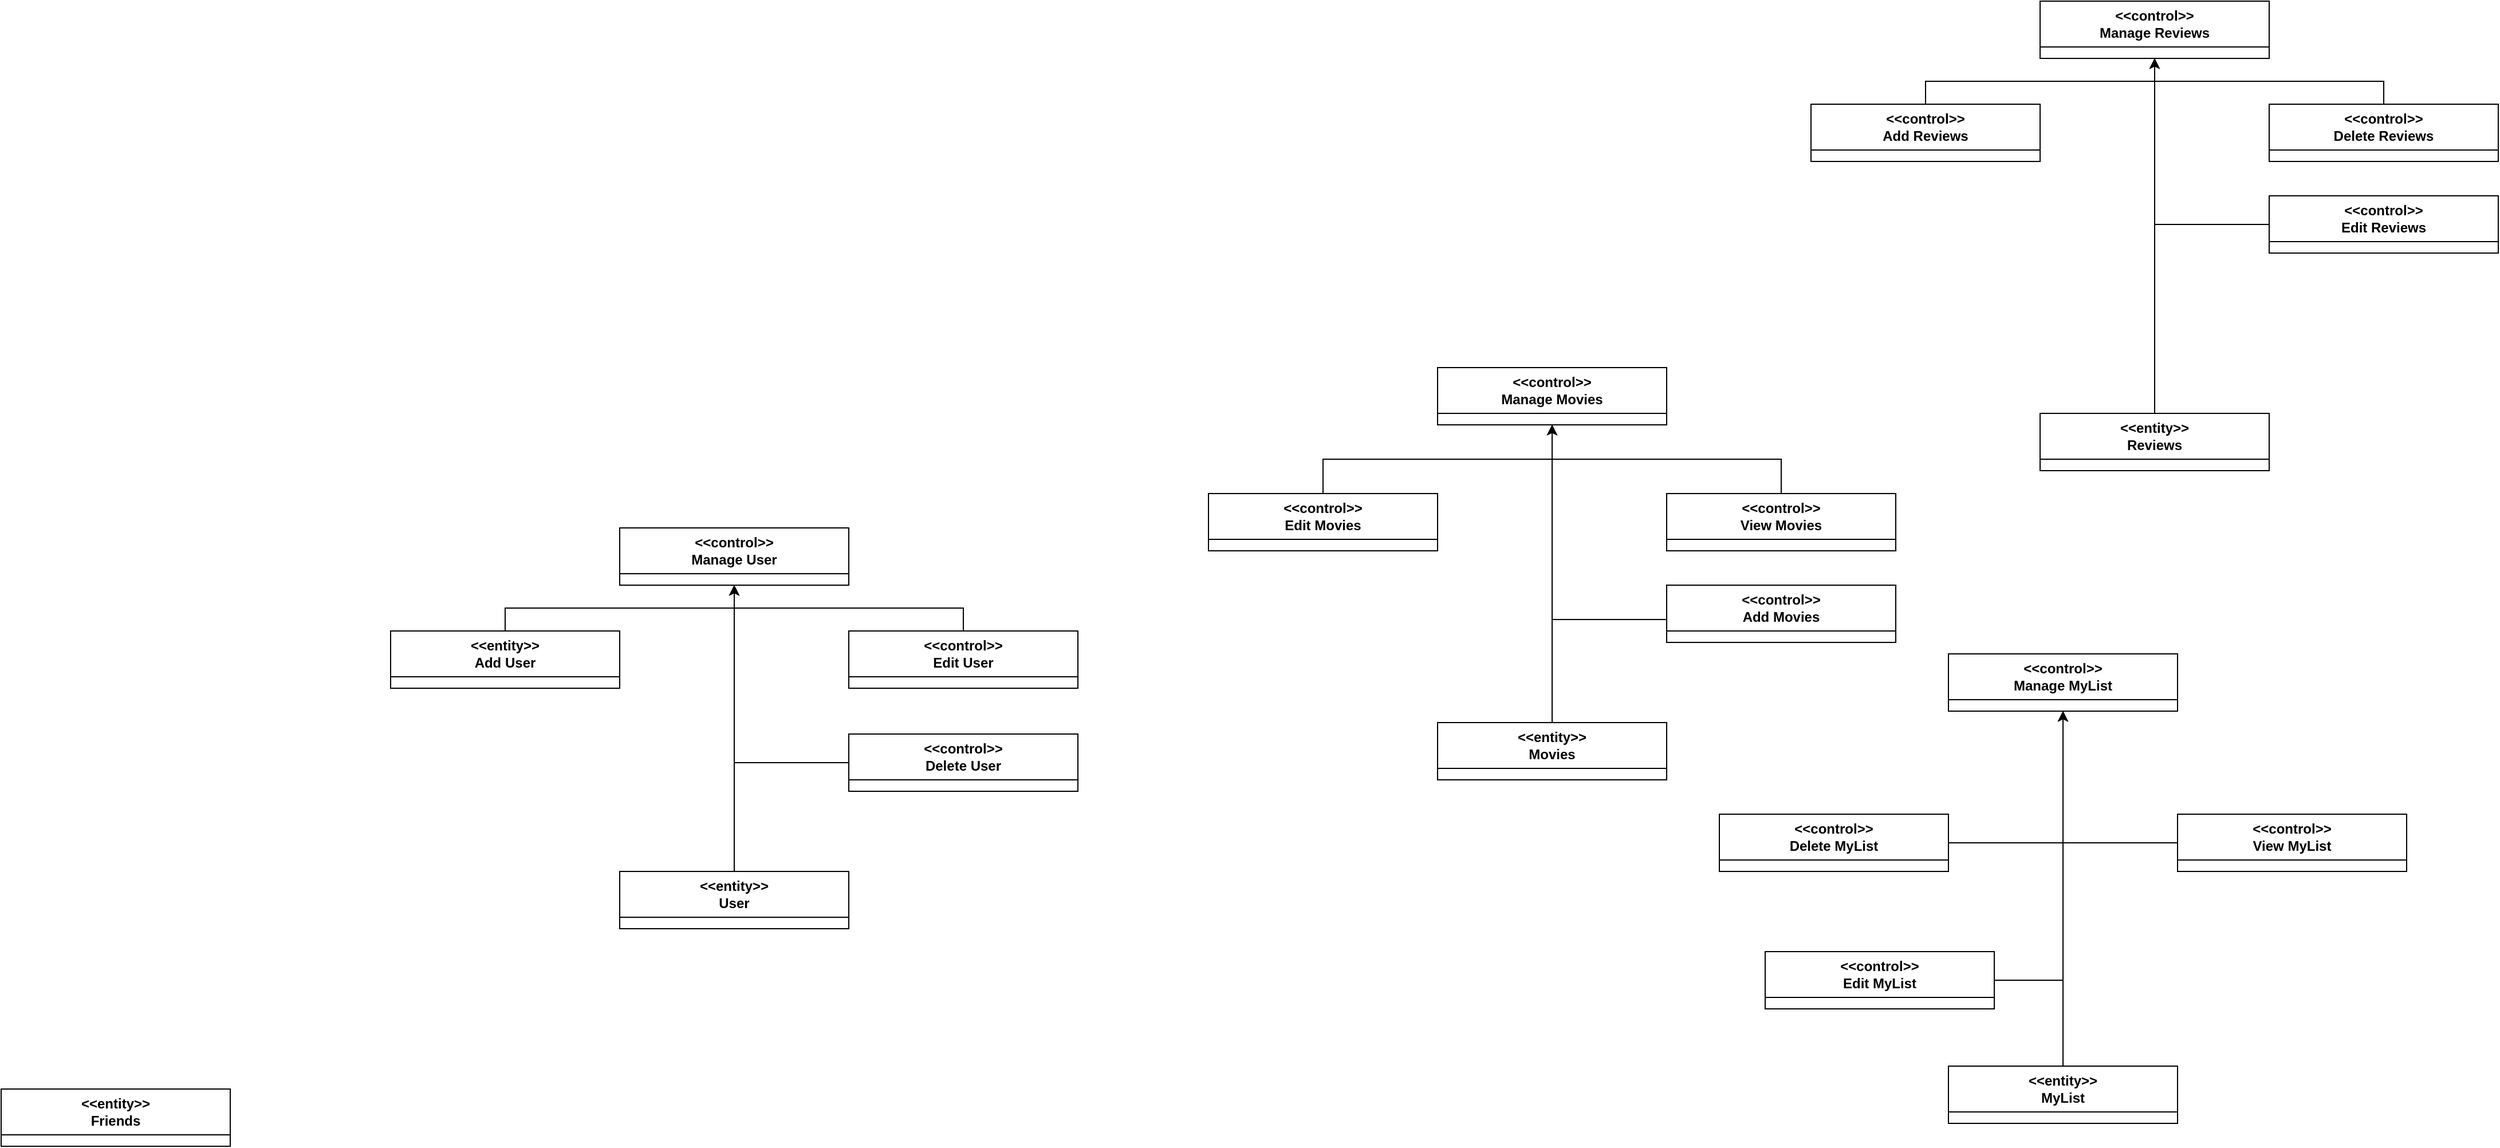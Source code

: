 <mxfile version="22.1.8" type="github">
  <diagram name="Page-1" id="U44AKlqPYRK6XK5reMsL">
    <mxGraphModel dx="554" dy="1300" grid="1" gridSize="10" guides="1" tooltips="1" connect="1" arrows="1" fold="1" page="1" pageScale="1" pageWidth="1169" pageHeight="827" math="0" shadow="0">
      <root>
        <mxCell id="0" />
        <mxCell id="1" parent="0" />
        <mxCell id="hbKF5pfbyNxAoD32uOXb-5" value="&amp;lt;&amp;lt;entity&amp;gt;&amp;gt;&lt;br&gt;Friends" style="swimlane;whiteSpace=wrap;html=1;startSize=40;" vertex="1" parent="1">
          <mxGeometry x="100" y="490" width="200" height="50" as="geometry" />
        </mxCell>
        <mxCell id="hbKF5pfbyNxAoD32uOXb-17" value="" style="group" vertex="1" connectable="0" parent="1">
          <mxGeometry x="1600" y="110" width="600" height="410" as="geometry" />
        </mxCell>
        <mxCell id="hbKF5pfbyNxAoD32uOXb-4" value="&amp;lt;&amp;lt;entity&amp;gt;&amp;gt;&lt;br&gt;MyList" style="swimlane;whiteSpace=wrap;html=1;startSize=40;" vertex="1" parent="hbKF5pfbyNxAoD32uOXb-17">
          <mxGeometry x="200" y="360" width="200" height="50" as="geometry" />
        </mxCell>
        <mxCell id="hbKF5pfbyNxAoD32uOXb-6" value="&amp;lt;&amp;lt;control&amp;gt;&amp;gt;&lt;br&gt;View MyList" style="swimlane;whiteSpace=wrap;html=1;startSize=40;" vertex="1" parent="hbKF5pfbyNxAoD32uOXb-17">
          <mxGeometry x="400" y="140" width="200" height="50" as="geometry" />
        </mxCell>
        <mxCell id="hbKF5pfbyNxAoD32uOXb-7" value="&amp;lt;&amp;lt;control&amp;gt;&amp;gt;&lt;br&gt;Manage MyList" style="swimlane;whiteSpace=wrap;html=1;startSize=40;" vertex="1" parent="hbKF5pfbyNxAoD32uOXb-17">
          <mxGeometry x="200" width="200" height="50" as="geometry" />
        </mxCell>
        <mxCell id="hbKF5pfbyNxAoD32uOXb-16" style="edgeStyle=orthogonalEdgeStyle;rounded=0;orthogonalLoop=1;jettySize=auto;html=1;entryX=0.5;entryY=1;entryDx=0;entryDy=0;" edge="1" parent="hbKF5pfbyNxAoD32uOXb-17" source="hbKF5pfbyNxAoD32uOXb-4" target="hbKF5pfbyNxAoD32uOXb-7">
          <mxGeometry relative="1" as="geometry" />
        </mxCell>
        <mxCell id="hbKF5pfbyNxAoD32uOXb-11" style="edgeStyle=orthogonalEdgeStyle;rounded=0;orthogonalLoop=1;jettySize=auto;html=1;entryX=0.5;entryY=1;entryDx=0;entryDy=0;" edge="1" parent="hbKF5pfbyNxAoD32uOXb-17" source="hbKF5pfbyNxAoD32uOXb-6" target="hbKF5pfbyNxAoD32uOXb-7">
          <mxGeometry relative="1" as="geometry">
            <Array as="points">
              <mxPoint x="300" y="165" />
            </Array>
          </mxGeometry>
        </mxCell>
        <mxCell id="hbKF5pfbyNxAoD32uOXb-14" style="edgeStyle=orthogonalEdgeStyle;rounded=0;orthogonalLoop=1;jettySize=auto;html=1;entryX=0.5;entryY=1;entryDx=0;entryDy=0;" edge="1" parent="hbKF5pfbyNxAoD32uOXb-17" source="hbKF5pfbyNxAoD32uOXb-9" target="hbKF5pfbyNxAoD32uOXb-7">
          <mxGeometry relative="1" as="geometry">
            <Array as="points">
              <mxPoint x="300" y="285" />
            </Array>
          </mxGeometry>
        </mxCell>
        <mxCell id="hbKF5pfbyNxAoD32uOXb-9" value="&amp;lt;&amp;lt;control&amp;gt;&amp;gt;&lt;br&gt;Edit MyList" style="swimlane;whiteSpace=wrap;html=1;startSize=40;" vertex="1" parent="hbKF5pfbyNxAoD32uOXb-17">
          <mxGeometry x="40" y="260" width="200" height="50" as="geometry" />
        </mxCell>
        <mxCell id="hbKF5pfbyNxAoD32uOXb-12" style="edgeStyle=orthogonalEdgeStyle;rounded=0;orthogonalLoop=1;jettySize=auto;html=1;entryX=0.5;entryY=1;entryDx=0;entryDy=0;" edge="1" parent="hbKF5pfbyNxAoD32uOXb-17" source="hbKF5pfbyNxAoD32uOXb-10" target="hbKF5pfbyNxAoD32uOXb-7">
          <mxGeometry relative="1" as="geometry">
            <Array as="points">
              <mxPoint x="300" y="165" />
            </Array>
          </mxGeometry>
        </mxCell>
        <mxCell id="hbKF5pfbyNxAoD32uOXb-10" value="&amp;lt;&amp;lt;control&amp;gt;&amp;gt;&lt;br&gt;Delete MyList" style="swimlane;whiteSpace=wrap;html=1;startSize=40;" vertex="1" parent="hbKF5pfbyNxAoD32uOXb-17">
          <mxGeometry y="140" width="200" height="50" as="geometry" />
        </mxCell>
        <mxCell id="hbKF5pfbyNxAoD32uOXb-36" value="" style="group" vertex="1" connectable="0" parent="1">
          <mxGeometry x="1154" y="-140" width="600" height="360" as="geometry" />
        </mxCell>
        <mxCell id="hbKF5pfbyNxAoD32uOXb-1" value="&amp;lt;&amp;lt;entity&amp;gt;&amp;gt;&lt;br&gt;Movies" style="swimlane;whiteSpace=wrap;html=1;startSize=40;" vertex="1" parent="hbKF5pfbyNxAoD32uOXb-36">
          <mxGeometry x="200" y="310" width="200" height="50" as="geometry" />
        </mxCell>
        <mxCell id="hbKF5pfbyNxAoD32uOXb-28" value="&amp;lt;&amp;lt;control&amp;gt;&amp;gt;&lt;br&gt;View Movies" style="swimlane;whiteSpace=wrap;html=1;startSize=40;" vertex="1" parent="hbKF5pfbyNxAoD32uOXb-36">
          <mxGeometry x="400" y="110" width="200" height="50" as="geometry" />
        </mxCell>
        <mxCell id="hbKF5pfbyNxAoD32uOXb-29" value="&amp;lt;&amp;lt;control&amp;gt;&amp;gt;&lt;br&gt;Edit Movies" style="swimlane;whiteSpace=wrap;html=1;startSize=40;" vertex="1" parent="hbKF5pfbyNxAoD32uOXb-36">
          <mxGeometry y="110" width="200" height="50" as="geometry" />
        </mxCell>
        <mxCell id="hbKF5pfbyNxAoD32uOXb-30" value="&amp;lt;&amp;lt;control&amp;gt;&amp;gt;&lt;br&gt;Add Movies" style="swimlane;whiteSpace=wrap;html=1;startSize=40;" vertex="1" parent="hbKF5pfbyNxAoD32uOXb-36">
          <mxGeometry x="400" y="190" width="200" height="50" as="geometry" />
        </mxCell>
        <mxCell id="hbKF5pfbyNxAoD32uOXb-31" value="&amp;lt;&amp;lt;control&amp;gt;&amp;gt;&lt;br&gt;Manage Movies" style="swimlane;whiteSpace=wrap;html=1;startSize=40;" vertex="1" parent="hbKF5pfbyNxAoD32uOXb-36">
          <mxGeometry x="200" width="200" height="50" as="geometry" />
        </mxCell>
        <mxCell id="hbKF5pfbyNxAoD32uOXb-35" style="edgeStyle=orthogonalEdgeStyle;rounded=0;orthogonalLoop=1;jettySize=auto;html=1;entryX=0.5;entryY=1;entryDx=0;entryDy=0;" edge="1" parent="hbKF5pfbyNxAoD32uOXb-36" source="hbKF5pfbyNxAoD32uOXb-1" target="hbKF5pfbyNxAoD32uOXb-31">
          <mxGeometry relative="1" as="geometry" />
        </mxCell>
        <mxCell id="hbKF5pfbyNxAoD32uOXb-33" style="edgeStyle=orthogonalEdgeStyle;rounded=0;orthogonalLoop=1;jettySize=auto;html=1;entryX=0.5;entryY=1;entryDx=0;entryDy=0;" edge="1" parent="hbKF5pfbyNxAoD32uOXb-36" source="hbKF5pfbyNxAoD32uOXb-28" target="hbKF5pfbyNxAoD32uOXb-31">
          <mxGeometry relative="1" as="geometry" />
        </mxCell>
        <mxCell id="hbKF5pfbyNxAoD32uOXb-32" style="edgeStyle=orthogonalEdgeStyle;rounded=0;orthogonalLoop=1;jettySize=auto;html=1;entryX=0.5;entryY=1;entryDx=0;entryDy=0;" edge="1" parent="hbKF5pfbyNxAoD32uOXb-36" source="hbKF5pfbyNxAoD32uOXb-29" target="hbKF5pfbyNxAoD32uOXb-31">
          <mxGeometry relative="1" as="geometry" />
        </mxCell>
        <mxCell id="hbKF5pfbyNxAoD32uOXb-34" style="edgeStyle=orthogonalEdgeStyle;rounded=0;orthogonalLoop=1;jettySize=auto;html=1;entryX=0.5;entryY=1;entryDx=0;entryDy=0;exitX=0;exitY=0.5;exitDx=0;exitDy=0;" edge="1" parent="hbKF5pfbyNxAoD32uOXb-36" source="hbKF5pfbyNxAoD32uOXb-30" target="hbKF5pfbyNxAoD32uOXb-31">
          <mxGeometry relative="1" as="geometry">
            <Array as="points">
              <mxPoint x="400" y="220" />
              <mxPoint x="300" y="220" />
            </Array>
          </mxGeometry>
        </mxCell>
        <mxCell id="hbKF5pfbyNxAoD32uOXb-45" value="" style="group" vertex="1" connectable="0" parent="1">
          <mxGeometry x="1680" y="-460" width="600" height="410" as="geometry" />
        </mxCell>
        <mxCell id="hbKF5pfbyNxAoD32uOXb-3" value="&amp;lt;&amp;lt;entity&amp;gt;&amp;gt;&lt;br&gt;Reviews" style="swimlane;whiteSpace=wrap;html=1;startSize=40;" vertex="1" parent="hbKF5pfbyNxAoD32uOXb-45">
          <mxGeometry x="200" y="360" width="200" height="50" as="geometry" />
        </mxCell>
        <mxCell id="hbKF5pfbyNxAoD32uOXb-37" value="&amp;lt;&amp;lt;control&amp;gt;&amp;gt;&lt;br&gt;Manage Reviews" style="swimlane;whiteSpace=wrap;html=1;startSize=40;" vertex="1" parent="hbKF5pfbyNxAoD32uOXb-45">
          <mxGeometry x="200" width="200" height="50" as="geometry" />
        </mxCell>
        <mxCell id="hbKF5pfbyNxAoD32uOXb-44" style="edgeStyle=orthogonalEdgeStyle;rounded=0;orthogonalLoop=1;jettySize=auto;html=1;entryX=0.5;entryY=1;entryDx=0;entryDy=0;" edge="1" parent="hbKF5pfbyNxAoD32uOXb-45" source="hbKF5pfbyNxAoD32uOXb-3" target="hbKF5pfbyNxAoD32uOXb-37">
          <mxGeometry relative="1" as="geometry" />
        </mxCell>
        <mxCell id="hbKF5pfbyNxAoD32uOXb-42" style="edgeStyle=orthogonalEdgeStyle;rounded=0;orthogonalLoop=1;jettySize=auto;html=1;entryX=0.5;entryY=1;entryDx=0;entryDy=0;" edge="1" parent="hbKF5pfbyNxAoD32uOXb-45" source="hbKF5pfbyNxAoD32uOXb-38" target="hbKF5pfbyNxAoD32uOXb-37">
          <mxGeometry relative="1" as="geometry" />
        </mxCell>
        <mxCell id="hbKF5pfbyNxAoD32uOXb-38" value="&amp;lt;&amp;lt;control&amp;gt;&amp;gt;&lt;br&gt;Add Reviews" style="swimlane;whiteSpace=wrap;html=1;startSize=40;" vertex="1" parent="hbKF5pfbyNxAoD32uOXb-45">
          <mxGeometry y="90" width="200" height="50" as="geometry" />
        </mxCell>
        <mxCell id="hbKF5pfbyNxAoD32uOXb-41" style="edgeStyle=orthogonalEdgeStyle;rounded=0;orthogonalLoop=1;jettySize=auto;html=1;entryX=0.5;entryY=1;entryDx=0;entryDy=0;" edge="1" parent="hbKF5pfbyNxAoD32uOXb-45" source="hbKF5pfbyNxAoD32uOXb-39" target="hbKF5pfbyNxAoD32uOXb-37">
          <mxGeometry relative="1" as="geometry" />
        </mxCell>
        <mxCell id="hbKF5pfbyNxAoD32uOXb-39" value="&amp;lt;&amp;lt;control&amp;gt;&amp;gt;&lt;br&gt;Delete Reviews" style="swimlane;whiteSpace=wrap;html=1;startSize=40;" vertex="1" parent="hbKF5pfbyNxAoD32uOXb-45">
          <mxGeometry x="400" y="90" width="200" height="50" as="geometry" />
        </mxCell>
        <mxCell id="hbKF5pfbyNxAoD32uOXb-43" style="edgeStyle=orthogonalEdgeStyle;rounded=0;orthogonalLoop=1;jettySize=auto;html=1;entryX=0.5;entryY=1;entryDx=0;entryDy=0;" edge="1" parent="hbKF5pfbyNxAoD32uOXb-45" source="hbKF5pfbyNxAoD32uOXb-40" target="hbKF5pfbyNxAoD32uOXb-37">
          <mxGeometry relative="1" as="geometry">
            <Array as="points">
              <mxPoint x="300" y="195" />
            </Array>
          </mxGeometry>
        </mxCell>
        <mxCell id="hbKF5pfbyNxAoD32uOXb-40" value="&amp;lt;&amp;lt;control&amp;gt;&amp;gt;&lt;br&gt;Edit Reviews" style="swimlane;whiteSpace=wrap;html=1;startSize=40;" vertex="1" parent="hbKF5pfbyNxAoD32uOXb-45">
          <mxGeometry x="400" y="170" width="200" height="50" as="geometry" />
        </mxCell>
        <mxCell id="hbKF5pfbyNxAoD32uOXb-55" value="" style="group" vertex="1" connectable="0" parent="1">
          <mxGeometry x="440" width="600" height="350" as="geometry" />
        </mxCell>
        <mxCell id="hbKF5pfbyNxAoD32uOXb-2" value="&amp;lt;&amp;lt;entity&amp;gt;&amp;gt;&lt;br&gt;Add User" style="swimlane;whiteSpace=wrap;html=1;startSize=40;" vertex="1" parent="hbKF5pfbyNxAoD32uOXb-55">
          <mxGeometry y="90" width="200" height="50" as="geometry" />
        </mxCell>
        <mxCell id="hbKF5pfbyNxAoD32uOXb-47" value="&amp;lt;&amp;lt;control&amp;gt;&amp;gt;&lt;br&gt;Manage User" style="swimlane;whiteSpace=wrap;html=1;startSize=40;" vertex="1" parent="hbKF5pfbyNxAoD32uOXb-55">
          <mxGeometry x="200" width="200" height="50" as="geometry" />
        </mxCell>
        <mxCell id="hbKF5pfbyNxAoD32uOXb-52" style="edgeStyle=orthogonalEdgeStyle;rounded=0;orthogonalLoop=1;jettySize=auto;html=1;entryX=0.5;entryY=1;entryDx=0;entryDy=0;" edge="1" parent="hbKF5pfbyNxAoD32uOXb-55" source="hbKF5pfbyNxAoD32uOXb-2" target="hbKF5pfbyNxAoD32uOXb-47">
          <mxGeometry relative="1" as="geometry" />
        </mxCell>
        <mxCell id="hbKF5pfbyNxAoD32uOXb-51" style="edgeStyle=orthogonalEdgeStyle;rounded=0;orthogonalLoop=1;jettySize=auto;html=1;entryX=0.5;entryY=1;entryDx=0;entryDy=0;" edge="1" parent="hbKF5pfbyNxAoD32uOXb-55" source="hbKF5pfbyNxAoD32uOXb-48" target="hbKF5pfbyNxAoD32uOXb-47">
          <mxGeometry relative="1" as="geometry" />
        </mxCell>
        <mxCell id="hbKF5pfbyNxAoD32uOXb-48" value="&amp;lt;&amp;lt;control&amp;gt;&amp;gt;&lt;br&gt;Edit User" style="swimlane;whiteSpace=wrap;html=1;startSize=40;" vertex="1" parent="hbKF5pfbyNxAoD32uOXb-55">
          <mxGeometry x="400" y="90" width="200" height="50" as="geometry" />
        </mxCell>
        <mxCell id="hbKF5pfbyNxAoD32uOXb-53" style="edgeStyle=orthogonalEdgeStyle;rounded=0;orthogonalLoop=1;jettySize=auto;html=1;entryX=0.5;entryY=1;entryDx=0;entryDy=0;" edge="1" parent="hbKF5pfbyNxAoD32uOXb-55" source="hbKF5pfbyNxAoD32uOXb-49" target="hbKF5pfbyNxAoD32uOXb-47">
          <mxGeometry relative="1" as="geometry">
            <Array as="points">
              <mxPoint x="300" y="205" />
            </Array>
          </mxGeometry>
        </mxCell>
        <mxCell id="hbKF5pfbyNxAoD32uOXb-49" value="&amp;lt;&amp;lt;control&amp;gt;&amp;gt;&lt;br&gt;Delete User" style="swimlane;whiteSpace=wrap;html=1;startSize=40;" vertex="1" parent="hbKF5pfbyNxAoD32uOXb-55">
          <mxGeometry x="400" y="180" width="200" height="50" as="geometry" />
        </mxCell>
        <mxCell id="hbKF5pfbyNxAoD32uOXb-54" style="edgeStyle=orthogonalEdgeStyle;rounded=0;orthogonalLoop=1;jettySize=auto;html=1;entryX=0.5;entryY=1;entryDx=0;entryDy=0;" edge="1" parent="hbKF5pfbyNxAoD32uOXb-55" source="hbKF5pfbyNxAoD32uOXb-50" target="hbKF5pfbyNxAoD32uOXb-47">
          <mxGeometry relative="1" as="geometry" />
        </mxCell>
        <mxCell id="hbKF5pfbyNxAoD32uOXb-50" value="&amp;lt;&amp;lt;entity&amp;gt;&amp;gt;&lt;br&gt;User" style="swimlane;whiteSpace=wrap;html=1;startSize=40;" vertex="1" parent="hbKF5pfbyNxAoD32uOXb-55">
          <mxGeometry x="200" y="300" width="200" height="50" as="geometry" />
        </mxCell>
      </root>
    </mxGraphModel>
  </diagram>
</mxfile>
